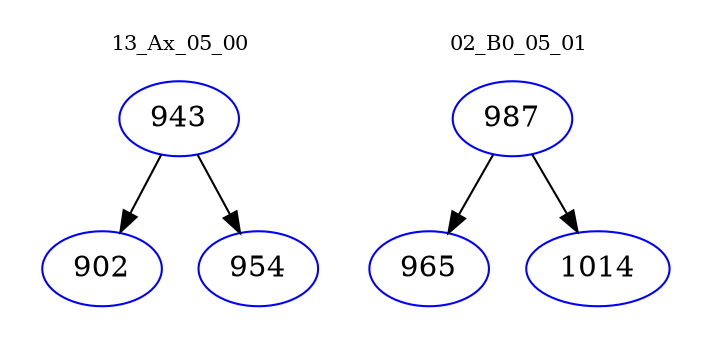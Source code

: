 digraph{
subgraph cluster_0 {
color = white
label = "13_Ax_05_00";
fontsize=10;
T0_943 [label="943", color="blue"]
T0_943 -> T0_902 [color="black"]
T0_902 [label="902", color="blue"]
T0_943 -> T0_954 [color="black"]
T0_954 [label="954", color="blue"]
}
subgraph cluster_1 {
color = white
label = "02_B0_05_01";
fontsize=10;
T1_987 [label="987", color="blue"]
T1_987 -> T1_965 [color="black"]
T1_965 [label="965", color="blue"]
T1_987 -> T1_1014 [color="black"]
T1_1014 [label="1014", color="blue"]
}
}
